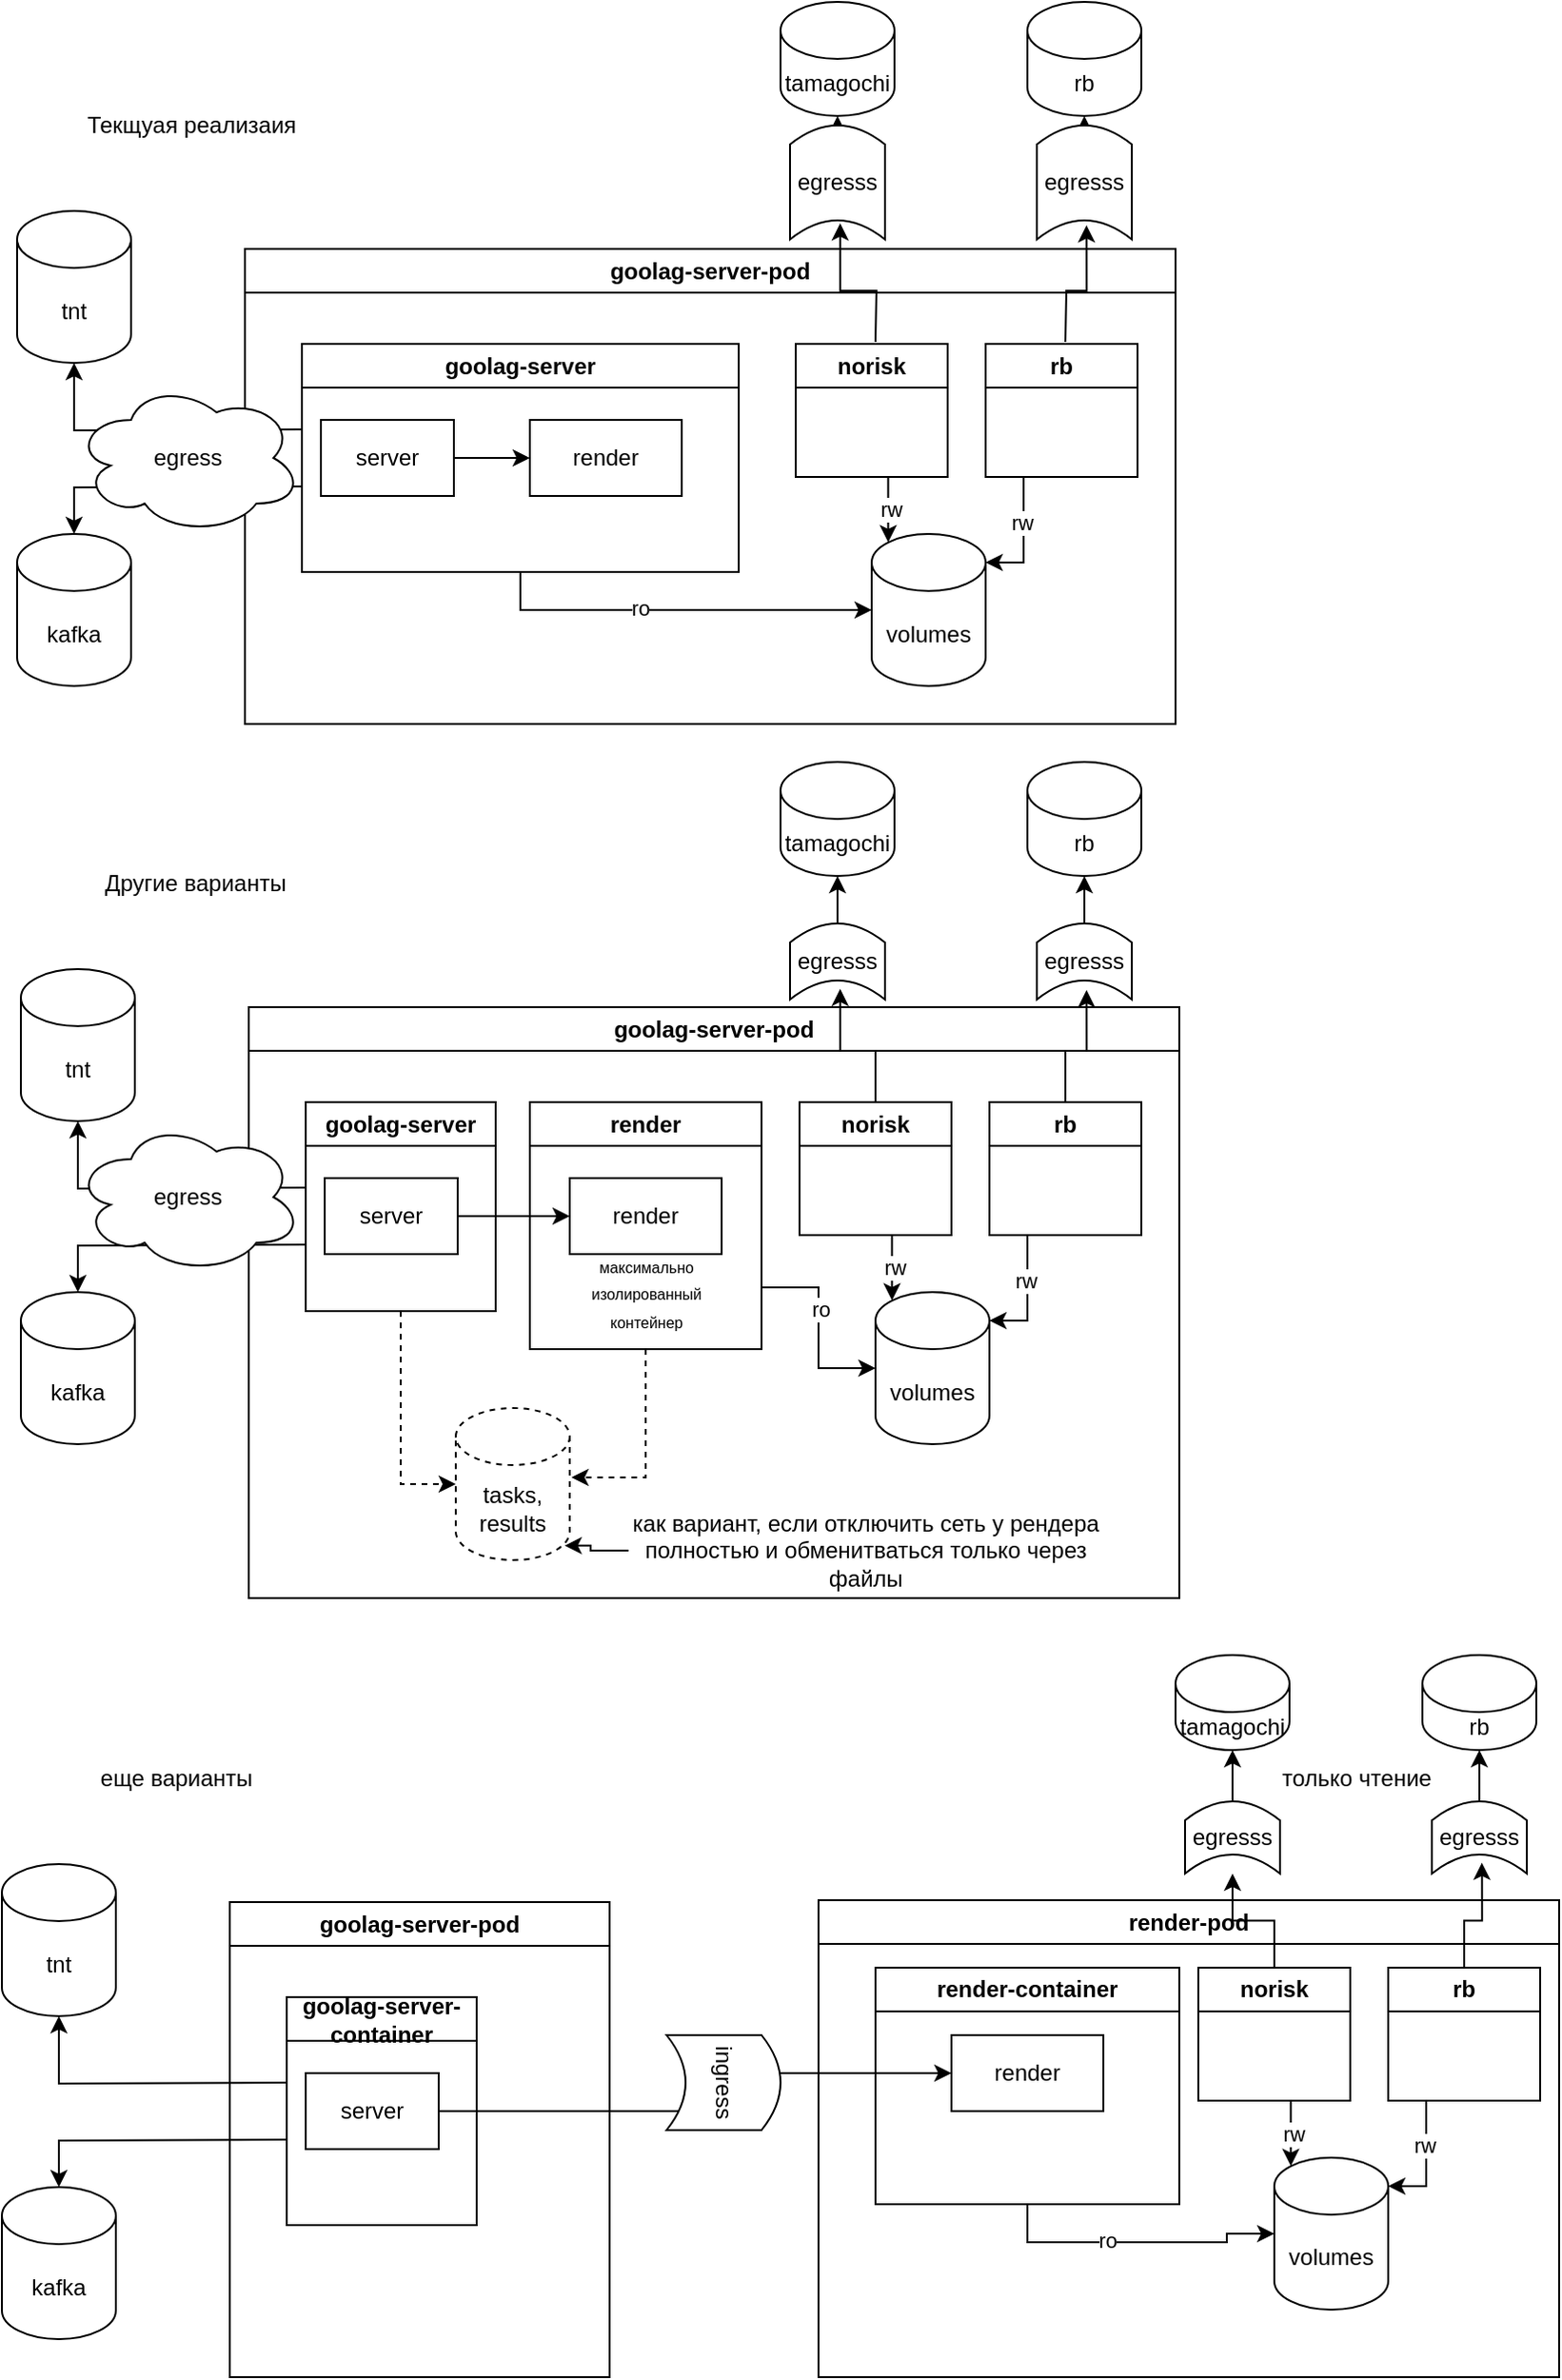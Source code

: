 <mxfile version="21.6.6" type="github">
  <diagram name="Страница 1" id="YcJ9oTsvfx0K6uPgNO41">
    <mxGraphModel dx="735" dy="1583" grid="1" gridSize="10" guides="1" tooltips="1" connect="1" arrows="1" fold="1" page="1" pageScale="1" pageWidth="827" pageHeight="1169" math="0" shadow="0">
      <root>
        <mxCell id="0" />
        <mxCell id="1" parent="0" />
        <mxCell id="7Q8KEegyFKOKc185R5Ez-2" value="Текщуая реализаия" style="text;html=1;strokeColor=none;fillColor=none;align=center;verticalAlign=middle;whiteSpace=wrap;rounded=0;" vertex="1" parent="1">
          <mxGeometry x="110" y="20" width="180" height="30" as="geometry" />
        </mxCell>
        <mxCell id="7Q8KEegyFKOKc185R5Ez-4" value="goolag-server-pod" style="swimlane;whiteSpace=wrap;html=1;" vertex="1" parent="1">
          <mxGeometry x="228" y="100" width="490" height="250" as="geometry" />
        </mxCell>
        <mxCell id="7Q8KEegyFKOKc185R5Ez-25" style="edgeStyle=orthogonalEdgeStyle;rounded=0;orthogonalLoop=1;jettySize=auto;html=1;exitX=0.5;exitY=1;exitDx=0;exitDy=0;" edge="1" parent="7Q8KEegyFKOKc185R5Ez-4" source="7Q8KEegyFKOKc185R5Ez-10" target="7Q8KEegyFKOKc185R5Ez-24">
          <mxGeometry relative="1" as="geometry" />
        </mxCell>
        <mxCell id="7Q8KEegyFKOKc185R5Ez-26" value="ro" style="edgeLabel;html=1;align=center;verticalAlign=middle;resizable=0;points=[];" vertex="1" connectable="0" parent="7Q8KEegyFKOKc185R5Ez-25">
          <mxGeometry x="-0.195" y="1" relative="1" as="geometry">
            <mxPoint as="offset" />
          </mxGeometry>
        </mxCell>
        <mxCell id="7Q8KEegyFKOKc185R5Ez-10" value="goolag-server" style="swimlane;whiteSpace=wrap;html=1;" vertex="1" parent="7Q8KEegyFKOKc185R5Ez-4">
          <mxGeometry x="30" y="50" width="230" height="120" as="geometry" />
        </mxCell>
        <mxCell id="7Q8KEegyFKOKc185R5Ez-14" value="" style="edgeStyle=orthogonalEdgeStyle;rounded=0;orthogonalLoop=1;jettySize=auto;html=1;" edge="1" parent="7Q8KEegyFKOKc185R5Ez-10" source="7Q8KEegyFKOKc185R5Ez-11" target="7Q8KEegyFKOKc185R5Ez-13">
          <mxGeometry relative="1" as="geometry" />
        </mxCell>
        <mxCell id="7Q8KEegyFKOKc185R5Ez-11" value="server" style="whiteSpace=wrap;html=1;" vertex="1" parent="7Q8KEegyFKOKc185R5Ez-10">
          <mxGeometry x="10" y="40" width="70" height="40" as="geometry" />
        </mxCell>
        <mxCell id="7Q8KEegyFKOKc185R5Ez-13" value="render" style="rounded=0;whiteSpace=wrap;html=1;" vertex="1" parent="7Q8KEegyFKOKc185R5Ez-10">
          <mxGeometry x="120" y="40" width="80" height="40" as="geometry" />
        </mxCell>
        <mxCell id="7Q8KEegyFKOKc185R5Ez-27" style="edgeStyle=orthogonalEdgeStyle;rounded=0;orthogonalLoop=1;jettySize=auto;html=1;exitX=0.5;exitY=1;exitDx=0;exitDy=0;entryX=0.145;entryY=0;entryDx=0;entryDy=4.35;entryPerimeter=0;" edge="1" parent="7Q8KEegyFKOKc185R5Ez-4" source="7Q8KEegyFKOKc185R5Ez-16" target="7Q8KEegyFKOKc185R5Ez-24">
          <mxGeometry relative="1" as="geometry" />
        </mxCell>
        <mxCell id="7Q8KEegyFKOKc185R5Ez-28" value="rw" style="edgeLabel;html=1;align=center;verticalAlign=middle;resizable=0;points=[];" vertex="1" connectable="0" parent="7Q8KEegyFKOKc185R5Ez-27">
          <mxGeometry x="0.183" y="1" relative="1" as="geometry">
            <mxPoint as="offset" />
          </mxGeometry>
        </mxCell>
        <mxCell id="7Q8KEegyFKOKc185R5Ez-16" value="norisk" style="swimlane;whiteSpace=wrap;html=1;" vertex="1" parent="7Q8KEegyFKOKc185R5Ez-4">
          <mxGeometry x="290" y="50" width="80" height="70" as="geometry" />
        </mxCell>
        <mxCell id="7Q8KEegyFKOKc185R5Ez-29" style="edgeStyle=orthogonalEdgeStyle;rounded=0;orthogonalLoop=1;jettySize=auto;html=1;exitX=0.25;exitY=1;exitDx=0;exitDy=0;entryX=1;entryY=0;entryDx=0;entryDy=15;entryPerimeter=0;" edge="1" parent="7Q8KEegyFKOKc185R5Ez-4" source="7Q8KEegyFKOKc185R5Ez-23" target="7Q8KEegyFKOKc185R5Ez-24">
          <mxGeometry relative="1" as="geometry" />
        </mxCell>
        <mxCell id="7Q8KEegyFKOKc185R5Ez-30" value="rw" style="edgeLabel;html=1;align=center;verticalAlign=middle;resizable=0;points=[];" vertex="1" connectable="0" parent="7Q8KEegyFKOKc185R5Ez-29">
          <mxGeometry x="-0.28" y="-1" relative="1" as="geometry">
            <mxPoint as="offset" />
          </mxGeometry>
        </mxCell>
        <mxCell id="7Q8KEegyFKOKc185R5Ez-23" value="rb" style="swimlane;whiteSpace=wrap;html=1;" vertex="1" parent="7Q8KEegyFKOKc185R5Ez-4">
          <mxGeometry x="390" y="50" width="80" height="70" as="geometry" />
        </mxCell>
        <mxCell id="7Q8KEegyFKOKc185R5Ez-24" value="volumes" style="shape=cylinder3;whiteSpace=wrap;html=1;boundedLbl=1;backgroundOutline=1;size=15;" vertex="1" parent="7Q8KEegyFKOKc185R5Ez-4">
          <mxGeometry x="330" y="150" width="60" height="80" as="geometry" />
        </mxCell>
        <mxCell id="7Q8KEegyFKOKc185R5Ez-6" value="tnt" style="shape=cylinder3;whiteSpace=wrap;html=1;boundedLbl=1;backgroundOutline=1;size=15;" vertex="1" parent="1">
          <mxGeometry x="108" y="80" width="60" height="80" as="geometry" />
        </mxCell>
        <mxCell id="7Q8KEegyFKOKc185R5Ez-7" value="kafka" style="shape=cylinder3;whiteSpace=wrap;html=1;boundedLbl=1;backgroundOutline=1;size=15;" vertex="1" parent="1">
          <mxGeometry x="108" y="250" width="60" height="80" as="geometry" />
        </mxCell>
        <mxCell id="7Q8KEegyFKOKc185R5Ez-8" style="edgeStyle=orthogonalEdgeStyle;rounded=0;orthogonalLoop=1;jettySize=auto;html=1;exitX=0;exitY=0.25;exitDx=0;exitDy=0;" edge="1" parent="1" target="7Q8KEegyFKOKc185R5Ez-6">
          <mxGeometry relative="1" as="geometry">
            <mxPoint x="258" y="195" as="sourcePoint" />
          </mxGeometry>
        </mxCell>
        <mxCell id="7Q8KEegyFKOKc185R5Ez-9" style="edgeStyle=orthogonalEdgeStyle;rounded=0;orthogonalLoop=1;jettySize=auto;html=1;exitX=0;exitY=0.75;exitDx=0;exitDy=0;entryX=0.5;entryY=0;entryDx=0;entryDy=0;entryPerimeter=0;" edge="1" parent="1" target="7Q8KEegyFKOKc185R5Ez-7">
          <mxGeometry relative="1" as="geometry">
            <mxPoint x="258" y="225" as="sourcePoint" />
          </mxGeometry>
        </mxCell>
        <mxCell id="7Q8KEegyFKOKc185R5Ez-50" value="Другие варианты" style="text;html=1;strokeColor=none;fillColor=none;align=center;verticalAlign=middle;whiteSpace=wrap;rounded=0;" vertex="1" parent="1">
          <mxGeometry x="112" y="419" width="180" height="30" as="geometry" />
        </mxCell>
        <mxCell id="7Q8KEegyFKOKc185R5Ez-51" value="goolag-server-pod" style="swimlane;whiteSpace=wrap;html=1;" vertex="1" parent="1">
          <mxGeometry x="230" y="499" width="490" height="311" as="geometry" />
        </mxCell>
        <mxCell id="7Q8KEegyFKOKc185R5Ez-52" style="edgeStyle=orthogonalEdgeStyle;rounded=0;orthogonalLoop=1;jettySize=auto;html=1;exitX=1;exitY=0.75;exitDx=0;exitDy=0;" edge="1" parent="7Q8KEegyFKOKc185R5Ez-51" source="7Q8KEegyFKOKc185R5Ez-70" target="7Q8KEegyFKOKc185R5Ez-64">
          <mxGeometry relative="1" as="geometry" />
        </mxCell>
        <mxCell id="7Q8KEegyFKOKc185R5Ez-53" value="ro" style="edgeLabel;html=1;align=center;verticalAlign=middle;resizable=0;points=[];" vertex="1" connectable="0" parent="7Q8KEegyFKOKc185R5Ez-52">
          <mxGeometry x="-0.195" y="1" relative="1" as="geometry">
            <mxPoint as="offset" />
          </mxGeometry>
        </mxCell>
        <mxCell id="7Q8KEegyFKOKc185R5Ez-74" value="" style="edgeStyle=orthogonalEdgeStyle;rounded=0;orthogonalLoop=1;jettySize=auto;html=1;entryX=0;entryY=0.5;entryDx=0;entryDy=0;entryPerimeter=0;dashed=1;" edge="1" parent="7Q8KEegyFKOKc185R5Ez-51" source="7Q8KEegyFKOKc185R5Ez-54" target="7Q8KEegyFKOKc185R5Ez-73">
          <mxGeometry relative="1" as="geometry" />
        </mxCell>
        <mxCell id="7Q8KEegyFKOKc185R5Ez-54" value="goolag-server" style="swimlane;whiteSpace=wrap;html=1;" vertex="1" parent="7Q8KEegyFKOKc185R5Ez-51">
          <mxGeometry x="30" y="50" width="100" height="110" as="geometry" />
        </mxCell>
        <mxCell id="7Q8KEegyFKOKc185R5Ez-56" value="server" style="whiteSpace=wrap;html=1;" vertex="1" parent="7Q8KEegyFKOKc185R5Ez-54">
          <mxGeometry x="10" y="40" width="70" height="40" as="geometry" />
        </mxCell>
        <mxCell id="7Q8KEegyFKOKc185R5Ez-58" style="edgeStyle=orthogonalEdgeStyle;rounded=0;orthogonalLoop=1;jettySize=auto;html=1;exitX=0.5;exitY=1;exitDx=0;exitDy=0;entryX=0.145;entryY=0;entryDx=0;entryDy=4.35;entryPerimeter=0;" edge="1" parent="7Q8KEegyFKOKc185R5Ez-51" source="7Q8KEegyFKOKc185R5Ez-60" target="7Q8KEegyFKOKc185R5Ez-64">
          <mxGeometry relative="1" as="geometry" />
        </mxCell>
        <mxCell id="7Q8KEegyFKOKc185R5Ez-59" value="rw" style="edgeLabel;html=1;align=center;verticalAlign=middle;resizable=0;points=[];" vertex="1" connectable="0" parent="7Q8KEegyFKOKc185R5Ez-58">
          <mxGeometry x="0.183" y="1" relative="1" as="geometry">
            <mxPoint as="offset" />
          </mxGeometry>
        </mxCell>
        <mxCell id="7Q8KEegyFKOKc185R5Ez-60" value="norisk" style="swimlane;whiteSpace=wrap;html=1;" vertex="1" parent="7Q8KEegyFKOKc185R5Ez-51">
          <mxGeometry x="290" y="50" width="80" height="70" as="geometry" />
        </mxCell>
        <mxCell id="7Q8KEegyFKOKc185R5Ez-61" style="edgeStyle=orthogonalEdgeStyle;rounded=0;orthogonalLoop=1;jettySize=auto;html=1;exitX=0.25;exitY=1;exitDx=0;exitDy=0;entryX=1;entryY=0;entryDx=0;entryDy=15;entryPerimeter=0;" edge="1" parent="7Q8KEegyFKOKc185R5Ez-51" source="7Q8KEegyFKOKc185R5Ez-63" target="7Q8KEegyFKOKc185R5Ez-64">
          <mxGeometry relative="1" as="geometry" />
        </mxCell>
        <mxCell id="7Q8KEegyFKOKc185R5Ez-62" value="rw" style="edgeLabel;html=1;align=center;verticalAlign=middle;resizable=0;points=[];" vertex="1" connectable="0" parent="7Q8KEegyFKOKc185R5Ez-61">
          <mxGeometry x="-0.28" y="-1" relative="1" as="geometry">
            <mxPoint as="offset" />
          </mxGeometry>
        </mxCell>
        <mxCell id="7Q8KEegyFKOKc185R5Ez-63" value="rb" style="swimlane;whiteSpace=wrap;html=1;" vertex="1" parent="7Q8KEegyFKOKc185R5Ez-51">
          <mxGeometry x="390" y="50" width="80" height="70" as="geometry" />
        </mxCell>
        <mxCell id="7Q8KEegyFKOKc185R5Ez-64" value="volumes" style="shape=cylinder3;whiteSpace=wrap;html=1;boundedLbl=1;backgroundOutline=1;size=15;" vertex="1" parent="7Q8KEegyFKOKc185R5Ez-51">
          <mxGeometry x="330" y="150" width="60" height="80" as="geometry" />
        </mxCell>
        <mxCell id="7Q8KEegyFKOKc185R5Ez-55" value="" style="edgeStyle=orthogonalEdgeStyle;rounded=0;orthogonalLoop=1;jettySize=auto;html=1;" edge="1" parent="7Q8KEegyFKOKc185R5Ez-51" source="7Q8KEegyFKOKc185R5Ez-56" target="7Q8KEegyFKOKc185R5Ez-57">
          <mxGeometry relative="1" as="geometry" />
        </mxCell>
        <mxCell id="7Q8KEegyFKOKc185R5Ez-75" style="edgeStyle=orthogonalEdgeStyle;rounded=0;orthogonalLoop=1;jettySize=auto;html=1;exitX=0.5;exitY=1;exitDx=0;exitDy=0;entryX=1.015;entryY=0.456;entryDx=0;entryDy=0;entryPerimeter=0;dashed=1;" edge="1" parent="7Q8KEegyFKOKc185R5Ez-51" source="7Q8KEegyFKOKc185R5Ez-70" target="7Q8KEegyFKOKc185R5Ez-73">
          <mxGeometry relative="1" as="geometry" />
        </mxCell>
        <mxCell id="7Q8KEegyFKOKc185R5Ez-70" value="render" style="swimlane;whiteSpace=wrap;html=1;" vertex="1" parent="7Q8KEegyFKOKc185R5Ez-51">
          <mxGeometry x="148" y="50" width="122" height="130" as="geometry" />
        </mxCell>
        <mxCell id="7Q8KEegyFKOKc185R5Ez-57" value="render" style="rounded=0;whiteSpace=wrap;html=1;" vertex="1" parent="7Q8KEegyFKOKc185R5Ez-70">
          <mxGeometry x="21" y="40" width="80" height="40" as="geometry" />
        </mxCell>
        <mxCell id="7Q8KEegyFKOKc185R5Ez-72" value="&lt;font style=&quot;font-size: 8px;&quot;&gt;максимально &lt;br&gt;изолированный &lt;br&gt;контейнер&lt;/font&gt;" style="text;html=1;align=center;verticalAlign=middle;resizable=0;points=[];autosize=1;strokeColor=none;fillColor=none;" vertex="1" parent="7Q8KEegyFKOKc185R5Ez-70">
          <mxGeometry x="21" y="70" width="80" height="60" as="geometry" />
        </mxCell>
        <mxCell id="7Q8KEegyFKOKc185R5Ez-73" value="tasks,&lt;br&gt;results" style="shape=cylinder3;whiteSpace=wrap;html=1;boundedLbl=1;backgroundOutline=1;size=15;dashed=1;" vertex="1" parent="7Q8KEegyFKOKc185R5Ez-51">
          <mxGeometry x="109" y="211" width="60" height="80" as="geometry" />
        </mxCell>
        <mxCell id="7Q8KEegyFKOKc185R5Ez-77" style="edgeStyle=orthogonalEdgeStyle;rounded=0;orthogonalLoop=1;jettySize=auto;html=1;entryX=0.955;entryY=0.905;entryDx=0;entryDy=0;entryPerimeter=0;" edge="1" parent="7Q8KEegyFKOKc185R5Ez-51" source="7Q8KEegyFKOKc185R5Ez-76" target="7Q8KEegyFKOKc185R5Ez-73">
          <mxGeometry relative="1" as="geometry" />
        </mxCell>
        <mxCell id="7Q8KEegyFKOKc185R5Ez-76" value="как вариант, если отключить сеть у рендера полностью и обменитваться только через файлы" style="text;html=1;strokeColor=none;fillColor=none;align=center;verticalAlign=middle;whiteSpace=wrap;rounded=0;" vertex="1" parent="7Q8KEegyFKOKc185R5Ez-51">
          <mxGeometry x="200" y="271" width="250" height="30" as="geometry" />
        </mxCell>
        <mxCell id="7Q8KEegyFKOKc185R5Ez-65" value="tnt" style="shape=cylinder3;whiteSpace=wrap;html=1;boundedLbl=1;backgroundOutline=1;size=15;" vertex="1" parent="1">
          <mxGeometry x="110" y="479" width="60" height="80" as="geometry" />
        </mxCell>
        <mxCell id="7Q8KEegyFKOKc185R5Ez-66" value="kafka" style="shape=cylinder3;whiteSpace=wrap;html=1;boundedLbl=1;backgroundOutline=1;size=15;" vertex="1" parent="1">
          <mxGeometry x="110" y="649" width="60" height="80" as="geometry" />
        </mxCell>
        <mxCell id="7Q8KEegyFKOKc185R5Ez-67" style="edgeStyle=orthogonalEdgeStyle;rounded=0;orthogonalLoop=1;jettySize=auto;html=1;exitX=0;exitY=0.25;exitDx=0;exitDy=0;" edge="1" parent="1" target="7Q8KEegyFKOKc185R5Ez-65">
          <mxGeometry relative="1" as="geometry">
            <mxPoint x="260" y="594" as="sourcePoint" />
          </mxGeometry>
        </mxCell>
        <mxCell id="7Q8KEegyFKOKc185R5Ez-68" style="edgeStyle=orthogonalEdgeStyle;rounded=0;orthogonalLoop=1;jettySize=auto;html=1;exitX=0;exitY=0.75;exitDx=0;exitDy=0;entryX=0.5;entryY=0;entryDx=0;entryDy=0;entryPerimeter=0;" edge="1" parent="1" target="7Q8KEegyFKOKc185R5Ez-66">
          <mxGeometry relative="1" as="geometry">
            <mxPoint x="260" y="624" as="sourcePoint" />
          </mxGeometry>
        </mxCell>
        <mxCell id="7Q8KEegyFKOKc185R5Ez-69" value="egress" style="ellipse;shape=cloud;whiteSpace=wrap;html=1;" vertex="1" parent="1">
          <mxGeometry x="138" y="170" width="120" height="80" as="geometry" />
        </mxCell>
        <mxCell id="7Q8KEegyFKOKc185R5Ez-78" value="еще варианты" style="text;html=1;strokeColor=none;fillColor=none;align=center;verticalAlign=middle;whiteSpace=wrap;rounded=0;" vertex="1" parent="1">
          <mxGeometry x="102" y="890" width="180" height="30" as="geometry" />
        </mxCell>
        <mxCell id="7Q8KEegyFKOKc185R5Ez-79" value="goolag-server-pod" style="swimlane;whiteSpace=wrap;html=1;" vertex="1" parent="1">
          <mxGeometry x="220" y="970" width="200" height="250" as="geometry" />
        </mxCell>
        <mxCell id="7Q8KEegyFKOKc185R5Ez-82" value="goolag-server-container" style="swimlane;whiteSpace=wrap;html=1;" vertex="1" parent="7Q8KEegyFKOKc185R5Ez-79">
          <mxGeometry x="30" y="50" width="100" height="120" as="geometry" />
        </mxCell>
        <mxCell id="7Q8KEegyFKOKc185R5Ez-84" value="server" style="whiteSpace=wrap;html=1;" vertex="1" parent="7Q8KEegyFKOKc185R5Ez-82">
          <mxGeometry x="10" y="40" width="70" height="40" as="geometry" />
        </mxCell>
        <mxCell id="7Q8KEegyFKOKc185R5Ez-93" value="tnt" style="shape=cylinder3;whiteSpace=wrap;html=1;boundedLbl=1;backgroundOutline=1;size=15;" vertex="1" parent="1">
          <mxGeometry x="100" y="950" width="60" height="80" as="geometry" />
        </mxCell>
        <mxCell id="7Q8KEegyFKOKc185R5Ez-94" value="kafka" style="shape=cylinder3;whiteSpace=wrap;html=1;boundedLbl=1;backgroundOutline=1;size=15;" vertex="1" parent="1">
          <mxGeometry x="100" y="1120" width="60" height="80" as="geometry" />
        </mxCell>
        <mxCell id="7Q8KEegyFKOKc185R5Ez-95" style="edgeStyle=orthogonalEdgeStyle;rounded=0;orthogonalLoop=1;jettySize=auto;html=1;exitX=0;exitY=0.25;exitDx=0;exitDy=0;" edge="1" parent="1" target="7Q8KEegyFKOKc185R5Ez-93">
          <mxGeometry relative="1" as="geometry">
            <mxPoint x="250" y="1065" as="sourcePoint" />
          </mxGeometry>
        </mxCell>
        <mxCell id="7Q8KEegyFKOKc185R5Ez-96" style="edgeStyle=orthogonalEdgeStyle;rounded=0;orthogonalLoop=1;jettySize=auto;html=1;exitX=0;exitY=0.75;exitDx=0;exitDy=0;entryX=0.5;entryY=0;entryDx=0;entryDy=0;entryPerimeter=0;" edge="1" parent="1" target="7Q8KEegyFKOKc185R5Ez-94">
          <mxGeometry relative="1" as="geometry">
            <mxPoint x="250" y="1095" as="sourcePoint" />
          </mxGeometry>
        </mxCell>
        <mxCell id="7Q8KEegyFKOKc185R5Ez-97" value="render-pod" style="swimlane;whiteSpace=wrap;html=1;" vertex="1" parent="1">
          <mxGeometry x="530" y="969" width="390" height="251" as="geometry" />
        </mxCell>
        <mxCell id="7Q8KEegyFKOKc185R5Ez-88" value="norisk" style="swimlane;whiteSpace=wrap;html=1;" vertex="1" parent="7Q8KEegyFKOKc185R5Ez-97">
          <mxGeometry x="200" y="35.5" width="80" height="70" as="geometry" />
        </mxCell>
        <mxCell id="7Q8KEegyFKOKc185R5Ez-91" value="rb" style="swimlane;whiteSpace=wrap;html=1;" vertex="1" parent="7Q8KEegyFKOKc185R5Ez-97">
          <mxGeometry x="300" y="35.5" width="80" height="70" as="geometry" />
        </mxCell>
        <mxCell id="7Q8KEegyFKOKc185R5Ez-92" value="volumes" style="shape=cylinder3;whiteSpace=wrap;html=1;boundedLbl=1;backgroundOutline=1;size=15;" vertex="1" parent="7Q8KEegyFKOKc185R5Ez-97">
          <mxGeometry x="240" y="135.5" width="60" height="80" as="geometry" />
        </mxCell>
        <mxCell id="7Q8KEegyFKOKc185R5Ez-86" style="edgeStyle=orthogonalEdgeStyle;rounded=0;orthogonalLoop=1;jettySize=auto;html=1;exitX=0.5;exitY=1;exitDx=0;exitDy=0;entryX=0.145;entryY=0;entryDx=0;entryDy=4.35;entryPerimeter=0;" edge="1" parent="7Q8KEegyFKOKc185R5Ez-97" source="7Q8KEegyFKOKc185R5Ez-88" target="7Q8KEegyFKOKc185R5Ez-92">
          <mxGeometry relative="1" as="geometry" />
        </mxCell>
        <mxCell id="7Q8KEegyFKOKc185R5Ez-87" value="rw" style="edgeLabel;html=1;align=center;verticalAlign=middle;resizable=0;points=[];" vertex="1" connectable="0" parent="7Q8KEegyFKOKc185R5Ez-86">
          <mxGeometry x="0.183" y="1" relative="1" as="geometry">
            <mxPoint as="offset" />
          </mxGeometry>
        </mxCell>
        <mxCell id="7Q8KEegyFKOKc185R5Ez-89" style="edgeStyle=orthogonalEdgeStyle;rounded=0;orthogonalLoop=1;jettySize=auto;html=1;exitX=0.25;exitY=1;exitDx=0;exitDy=0;entryX=1;entryY=0;entryDx=0;entryDy=15;entryPerimeter=0;" edge="1" parent="7Q8KEegyFKOKc185R5Ez-97" source="7Q8KEegyFKOKc185R5Ez-91" target="7Q8KEegyFKOKc185R5Ez-92">
          <mxGeometry relative="1" as="geometry" />
        </mxCell>
        <mxCell id="7Q8KEegyFKOKc185R5Ez-90" value="rw" style="edgeLabel;html=1;align=center;verticalAlign=middle;resizable=0;points=[];" vertex="1" connectable="0" parent="7Q8KEegyFKOKc185R5Ez-89">
          <mxGeometry x="-0.28" y="-1" relative="1" as="geometry">
            <mxPoint as="offset" />
          </mxGeometry>
        </mxCell>
        <mxCell id="7Q8KEegyFKOKc185R5Ez-98" value="render-container" style="swimlane;whiteSpace=wrap;html=1;" vertex="1" parent="7Q8KEegyFKOKc185R5Ez-97">
          <mxGeometry x="30" y="35.5" width="160" height="124.5" as="geometry" />
        </mxCell>
        <mxCell id="7Q8KEegyFKOKc185R5Ez-85" value="render" style="rounded=0;whiteSpace=wrap;html=1;" vertex="1" parent="7Q8KEegyFKOKc185R5Ez-98">
          <mxGeometry x="40" y="35.5" width="80" height="40" as="geometry" />
        </mxCell>
        <mxCell id="7Q8KEegyFKOKc185R5Ez-80" style="edgeStyle=orthogonalEdgeStyle;rounded=0;orthogonalLoop=1;jettySize=auto;html=1;exitX=0.5;exitY=1;exitDx=0;exitDy=0;" edge="1" parent="7Q8KEegyFKOKc185R5Ez-97" source="7Q8KEegyFKOKc185R5Ez-98" target="7Q8KEegyFKOKc185R5Ez-92">
          <mxGeometry relative="1" as="geometry" />
        </mxCell>
        <mxCell id="7Q8KEegyFKOKc185R5Ez-81" value="ro" style="edgeLabel;html=1;align=center;verticalAlign=middle;resizable=0;points=[];" vertex="1" connectable="0" parent="7Q8KEegyFKOKc185R5Ez-80">
          <mxGeometry x="-0.195" y="1" relative="1" as="geometry">
            <mxPoint as="offset" />
          </mxGeometry>
        </mxCell>
        <mxCell id="7Q8KEegyFKOKc185R5Ez-83" value="" style="edgeStyle=orthogonalEdgeStyle;rounded=0;orthogonalLoop=1;jettySize=auto;html=1;" edge="1" parent="1" source="7Q8KEegyFKOKc185R5Ez-84" target="7Q8KEegyFKOKc185R5Ez-85">
          <mxGeometry relative="1" as="geometry" />
        </mxCell>
        <mxCell id="7Q8KEegyFKOKc185R5Ez-99" value="egress" style="ellipse;shape=cloud;whiteSpace=wrap;html=1;" vertex="1" parent="1">
          <mxGeometry x="138" y="559" width="120" height="80" as="geometry" />
        </mxCell>
        <mxCell id="7Q8KEegyFKOKc185R5Ez-100" value="tamagochi" style="shape=cylinder3;whiteSpace=wrap;html=1;boundedLbl=1;backgroundOutline=1;size=15;" vertex="1" parent="1">
          <mxGeometry x="510" y="370" width="60" height="60" as="geometry" />
        </mxCell>
        <mxCell id="7Q8KEegyFKOKc185R5Ez-101" value="rb" style="shape=cylinder3;whiteSpace=wrap;html=1;boundedLbl=1;backgroundOutline=1;size=15;" vertex="1" parent="1">
          <mxGeometry x="640" y="370" width="60" height="60" as="geometry" />
        </mxCell>
        <mxCell id="7Q8KEegyFKOKc185R5Ez-108" style="edgeStyle=orthogonalEdgeStyle;rounded=0;orthogonalLoop=1;jettySize=auto;html=1;exitX=0;exitY=0.5;exitDx=0;exitDy=0;entryX=0.5;entryY=1;entryDx=0;entryDy=0;entryPerimeter=0;" edge="1" parent="1" source="7Q8KEegyFKOKc185R5Ez-102" target="7Q8KEegyFKOKc185R5Ez-100">
          <mxGeometry relative="1" as="geometry" />
        </mxCell>
        <mxCell id="7Q8KEegyFKOKc185R5Ez-102" value="egresss" style="shape=dataStorage;whiteSpace=wrap;html=1;fixedSize=1;size=10;rotation=90;horizontal=0;" vertex="1" parent="1">
          <mxGeometry x="520" y="450" width="40" height="50" as="geometry" />
        </mxCell>
        <mxCell id="7Q8KEegyFKOKc185R5Ez-109" style="edgeStyle=orthogonalEdgeStyle;rounded=0;orthogonalLoop=1;jettySize=auto;html=1;exitX=0;exitY=0.5;exitDx=0;exitDy=0;entryX=0.5;entryY=1;entryDx=0;entryDy=0;entryPerimeter=0;" edge="1" parent="1" source="7Q8KEegyFKOKc185R5Ez-105" target="7Q8KEegyFKOKc185R5Ez-101">
          <mxGeometry relative="1" as="geometry" />
        </mxCell>
        <mxCell id="7Q8KEegyFKOKc185R5Ez-105" value="egresss" style="shape=dataStorage;whiteSpace=wrap;html=1;fixedSize=1;size=10;rotation=90;horizontal=0;" vertex="1" parent="1">
          <mxGeometry x="650" y="450" width="40" height="50" as="geometry" />
        </mxCell>
        <mxCell id="7Q8KEegyFKOKc185R5Ez-106" style="edgeStyle=orthogonalEdgeStyle;rounded=0;orthogonalLoop=1;jettySize=auto;html=1;exitX=0.5;exitY=0;exitDx=0;exitDy=0;entryX=0.859;entryY=0.472;entryDx=0;entryDy=0;entryPerimeter=0;" edge="1" parent="1" source="7Q8KEegyFKOKc185R5Ez-60" target="7Q8KEegyFKOKc185R5Ez-102">
          <mxGeometry relative="1" as="geometry" />
        </mxCell>
        <mxCell id="7Q8KEegyFKOKc185R5Ez-107" style="edgeStyle=orthogonalEdgeStyle;rounded=0;orthogonalLoop=1;jettySize=auto;html=1;exitX=0.5;exitY=0;exitDx=0;exitDy=0;entryX=0.876;entryY=0.477;entryDx=0;entryDy=0;entryPerimeter=0;" edge="1" parent="1" source="7Q8KEegyFKOKc185R5Ez-63" target="7Q8KEegyFKOKc185R5Ez-105">
          <mxGeometry relative="1" as="geometry" />
        </mxCell>
        <mxCell id="7Q8KEegyFKOKc185R5Ez-110" value="tamagochi" style="shape=cylinder3;whiteSpace=wrap;html=1;boundedLbl=1;backgroundOutline=1;size=15;" vertex="1" parent="1">
          <mxGeometry x="718" y="840" width="60" height="50" as="geometry" />
        </mxCell>
        <mxCell id="7Q8KEegyFKOKc185R5Ez-111" value="rb" style="shape=cylinder3;whiteSpace=wrap;html=1;boundedLbl=1;backgroundOutline=1;size=15;" vertex="1" parent="1">
          <mxGeometry x="848" y="840" width="60" height="50" as="geometry" />
        </mxCell>
        <mxCell id="7Q8KEegyFKOKc185R5Ez-112" style="edgeStyle=orthogonalEdgeStyle;rounded=0;orthogonalLoop=1;jettySize=auto;html=1;exitX=0;exitY=0.5;exitDx=0;exitDy=0;entryX=0.5;entryY=1;entryDx=0;entryDy=0;entryPerimeter=0;" edge="1" parent="1" source="7Q8KEegyFKOKc185R5Ez-113" target="7Q8KEegyFKOKc185R5Ez-110">
          <mxGeometry relative="1" as="geometry" />
        </mxCell>
        <mxCell id="7Q8KEegyFKOKc185R5Ez-113" value="egresss" style="shape=dataStorage;whiteSpace=wrap;html=1;fixedSize=1;size=10;rotation=90;horizontal=0;" vertex="1" parent="1">
          <mxGeometry x="729" y="911" width="38" height="50" as="geometry" />
        </mxCell>
        <mxCell id="7Q8KEegyFKOKc185R5Ez-114" style="edgeStyle=orthogonalEdgeStyle;rounded=0;orthogonalLoop=1;jettySize=auto;html=1;exitX=0;exitY=0.5;exitDx=0;exitDy=0;entryX=0.5;entryY=1;entryDx=0;entryDy=0;entryPerimeter=0;" edge="1" parent="1" source="7Q8KEegyFKOKc185R5Ez-115" target="7Q8KEegyFKOKc185R5Ez-111">
          <mxGeometry relative="1" as="geometry" />
        </mxCell>
        <mxCell id="7Q8KEegyFKOKc185R5Ez-115" value="egresss" style="shape=dataStorage;whiteSpace=wrap;html=1;fixedSize=1;size=10;rotation=90;horizontal=0;" vertex="1" parent="1">
          <mxGeometry x="859" y="911" width="38" height="50" as="geometry" />
        </mxCell>
        <mxCell id="7Q8KEegyFKOKc185R5Ez-116" style="edgeStyle=orthogonalEdgeStyle;rounded=0;orthogonalLoop=1;jettySize=auto;html=1;exitX=0.5;exitY=0;exitDx=0;exitDy=0;" edge="1" parent="1" source="7Q8KEegyFKOKc185R5Ez-88" target="7Q8KEegyFKOKc185R5Ez-113">
          <mxGeometry relative="1" as="geometry" />
        </mxCell>
        <mxCell id="7Q8KEegyFKOKc185R5Ez-117" style="edgeStyle=orthogonalEdgeStyle;rounded=0;orthogonalLoop=1;jettySize=auto;html=1;exitX=0.5;exitY=0;exitDx=0;exitDy=0;entryX=0.85;entryY=0.473;entryDx=0;entryDy=0;entryPerimeter=0;" edge="1" parent="1" source="7Q8KEegyFKOKc185R5Ez-91" target="7Q8KEegyFKOKc185R5Ez-115">
          <mxGeometry relative="1" as="geometry" />
        </mxCell>
        <mxCell id="7Q8KEegyFKOKc185R5Ez-118" value="ingress" style="shape=dataStorage;whiteSpace=wrap;html=1;fixedSize=1;size=10;rotation=-180;horizontal=0;" vertex="1" parent="1">
          <mxGeometry x="450" y="1040" width="60" height="50" as="geometry" />
        </mxCell>
        <mxCell id="7Q8KEegyFKOKc185R5Ez-125" value="tamagochi" style="shape=cylinder3;whiteSpace=wrap;html=1;boundedLbl=1;backgroundOutline=1;size=15;" vertex="1" parent="1">
          <mxGeometry x="510" y="-30" width="60" height="60" as="geometry" />
        </mxCell>
        <mxCell id="7Q8KEegyFKOKc185R5Ez-126" value="rb" style="shape=cylinder3;whiteSpace=wrap;html=1;boundedLbl=1;backgroundOutline=1;size=15;" vertex="1" parent="1">
          <mxGeometry x="640" y="-30" width="60" height="60" as="geometry" />
        </mxCell>
        <mxCell id="7Q8KEegyFKOKc185R5Ez-127" style="edgeStyle=orthogonalEdgeStyle;rounded=0;orthogonalLoop=1;jettySize=auto;html=1;exitX=0;exitY=0.5;exitDx=0;exitDy=0;entryX=0.5;entryY=1;entryDx=0;entryDy=0;entryPerimeter=0;" edge="1" parent="1" source="7Q8KEegyFKOKc185R5Ez-128" target="7Q8KEegyFKOKc185R5Ez-125">
          <mxGeometry relative="1" as="geometry" />
        </mxCell>
        <mxCell id="7Q8KEegyFKOKc185R5Ez-128" value="egresss" style="shape=dataStorage;whiteSpace=wrap;html=1;fixedSize=1;size=10;rotation=90;horizontal=0;" vertex="1" parent="1">
          <mxGeometry x="510" y="40" width="60" height="50" as="geometry" />
        </mxCell>
        <mxCell id="7Q8KEegyFKOKc185R5Ez-129" style="edgeStyle=orthogonalEdgeStyle;rounded=0;orthogonalLoop=1;jettySize=auto;html=1;exitX=0;exitY=0.5;exitDx=0;exitDy=0;entryX=0.5;entryY=1;entryDx=0;entryDy=0;entryPerimeter=0;" edge="1" parent="1" source="7Q8KEegyFKOKc185R5Ez-130" target="7Q8KEegyFKOKc185R5Ez-126">
          <mxGeometry relative="1" as="geometry" />
        </mxCell>
        <mxCell id="7Q8KEegyFKOKc185R5Ez-130" value="egresss" style="shape=dataStorage;whiteSpace=wrap;html=1;fixedSize=1;size=10;rotation=90;horizontal=0;" vertex="1" parent="1">
          <mxGeometry x="640" y="40" width="60" height="50" as="geometry" />
        </mxCell>
        <mxCell id="7Q8KEegyFKOKc185R5Ez-131" style="edgeStyle=orthogonalEdgeStyle;rounded=0;orthogonalLoop=1;jettySize=auto;html=1;exitX=0.5;exitY=0;exitDx=0;exitDy=0;entryX=0.859;entryY=0.472;entryDx=0;entryDy=0;entryPerimeter=0;" edge="1" parent="1" target="7Q8KEegyFKOKc185R5Ez-128">
          <mxGeometry relative="1" as="geometry">
            <mxPoint x="560" y="149" as="sourcePoint" />
          </mxGeometry>
        </mxCell>
        <mxCell id="7Q8KEegyFKOKc185R5Ez-132" style="edgeStyle=orthogonalEdgeStyle;rounded=0;orthogonalLoop=1;jettySize=auto;html=1;exitX=0.5;exitY=0;exitDx=0;exitDy=0;entryX=0.876;entryY=0.477;entryDx=0;entryDy=0;entryPerimeter=0;" edge="1" parent="1" target="7Q8KEegyFKOKc185R5Ez-130">
          <mxGeometry relative="1" as="geometry">
            <mxPoint x="660" y="149" as="sourcePoint" />
          </mxGeometry>
        </mxCell>
        <mxCell id="7Q8KEegyFKOKc185R5Ez-134" value="только чтение" style="text;html=1;strokeColor=none;fillColor=none;align=center;verticalAlign=middle;whiteSpace=wrap;rounded=0;" vertex="1" parent="1">
          <mxGeometry x="767" y="890" width="93" height="30" as="geometry" />
        </mxCell>
      </root>
    </mxGraphModel>
  </diagram>
</mxfile>
